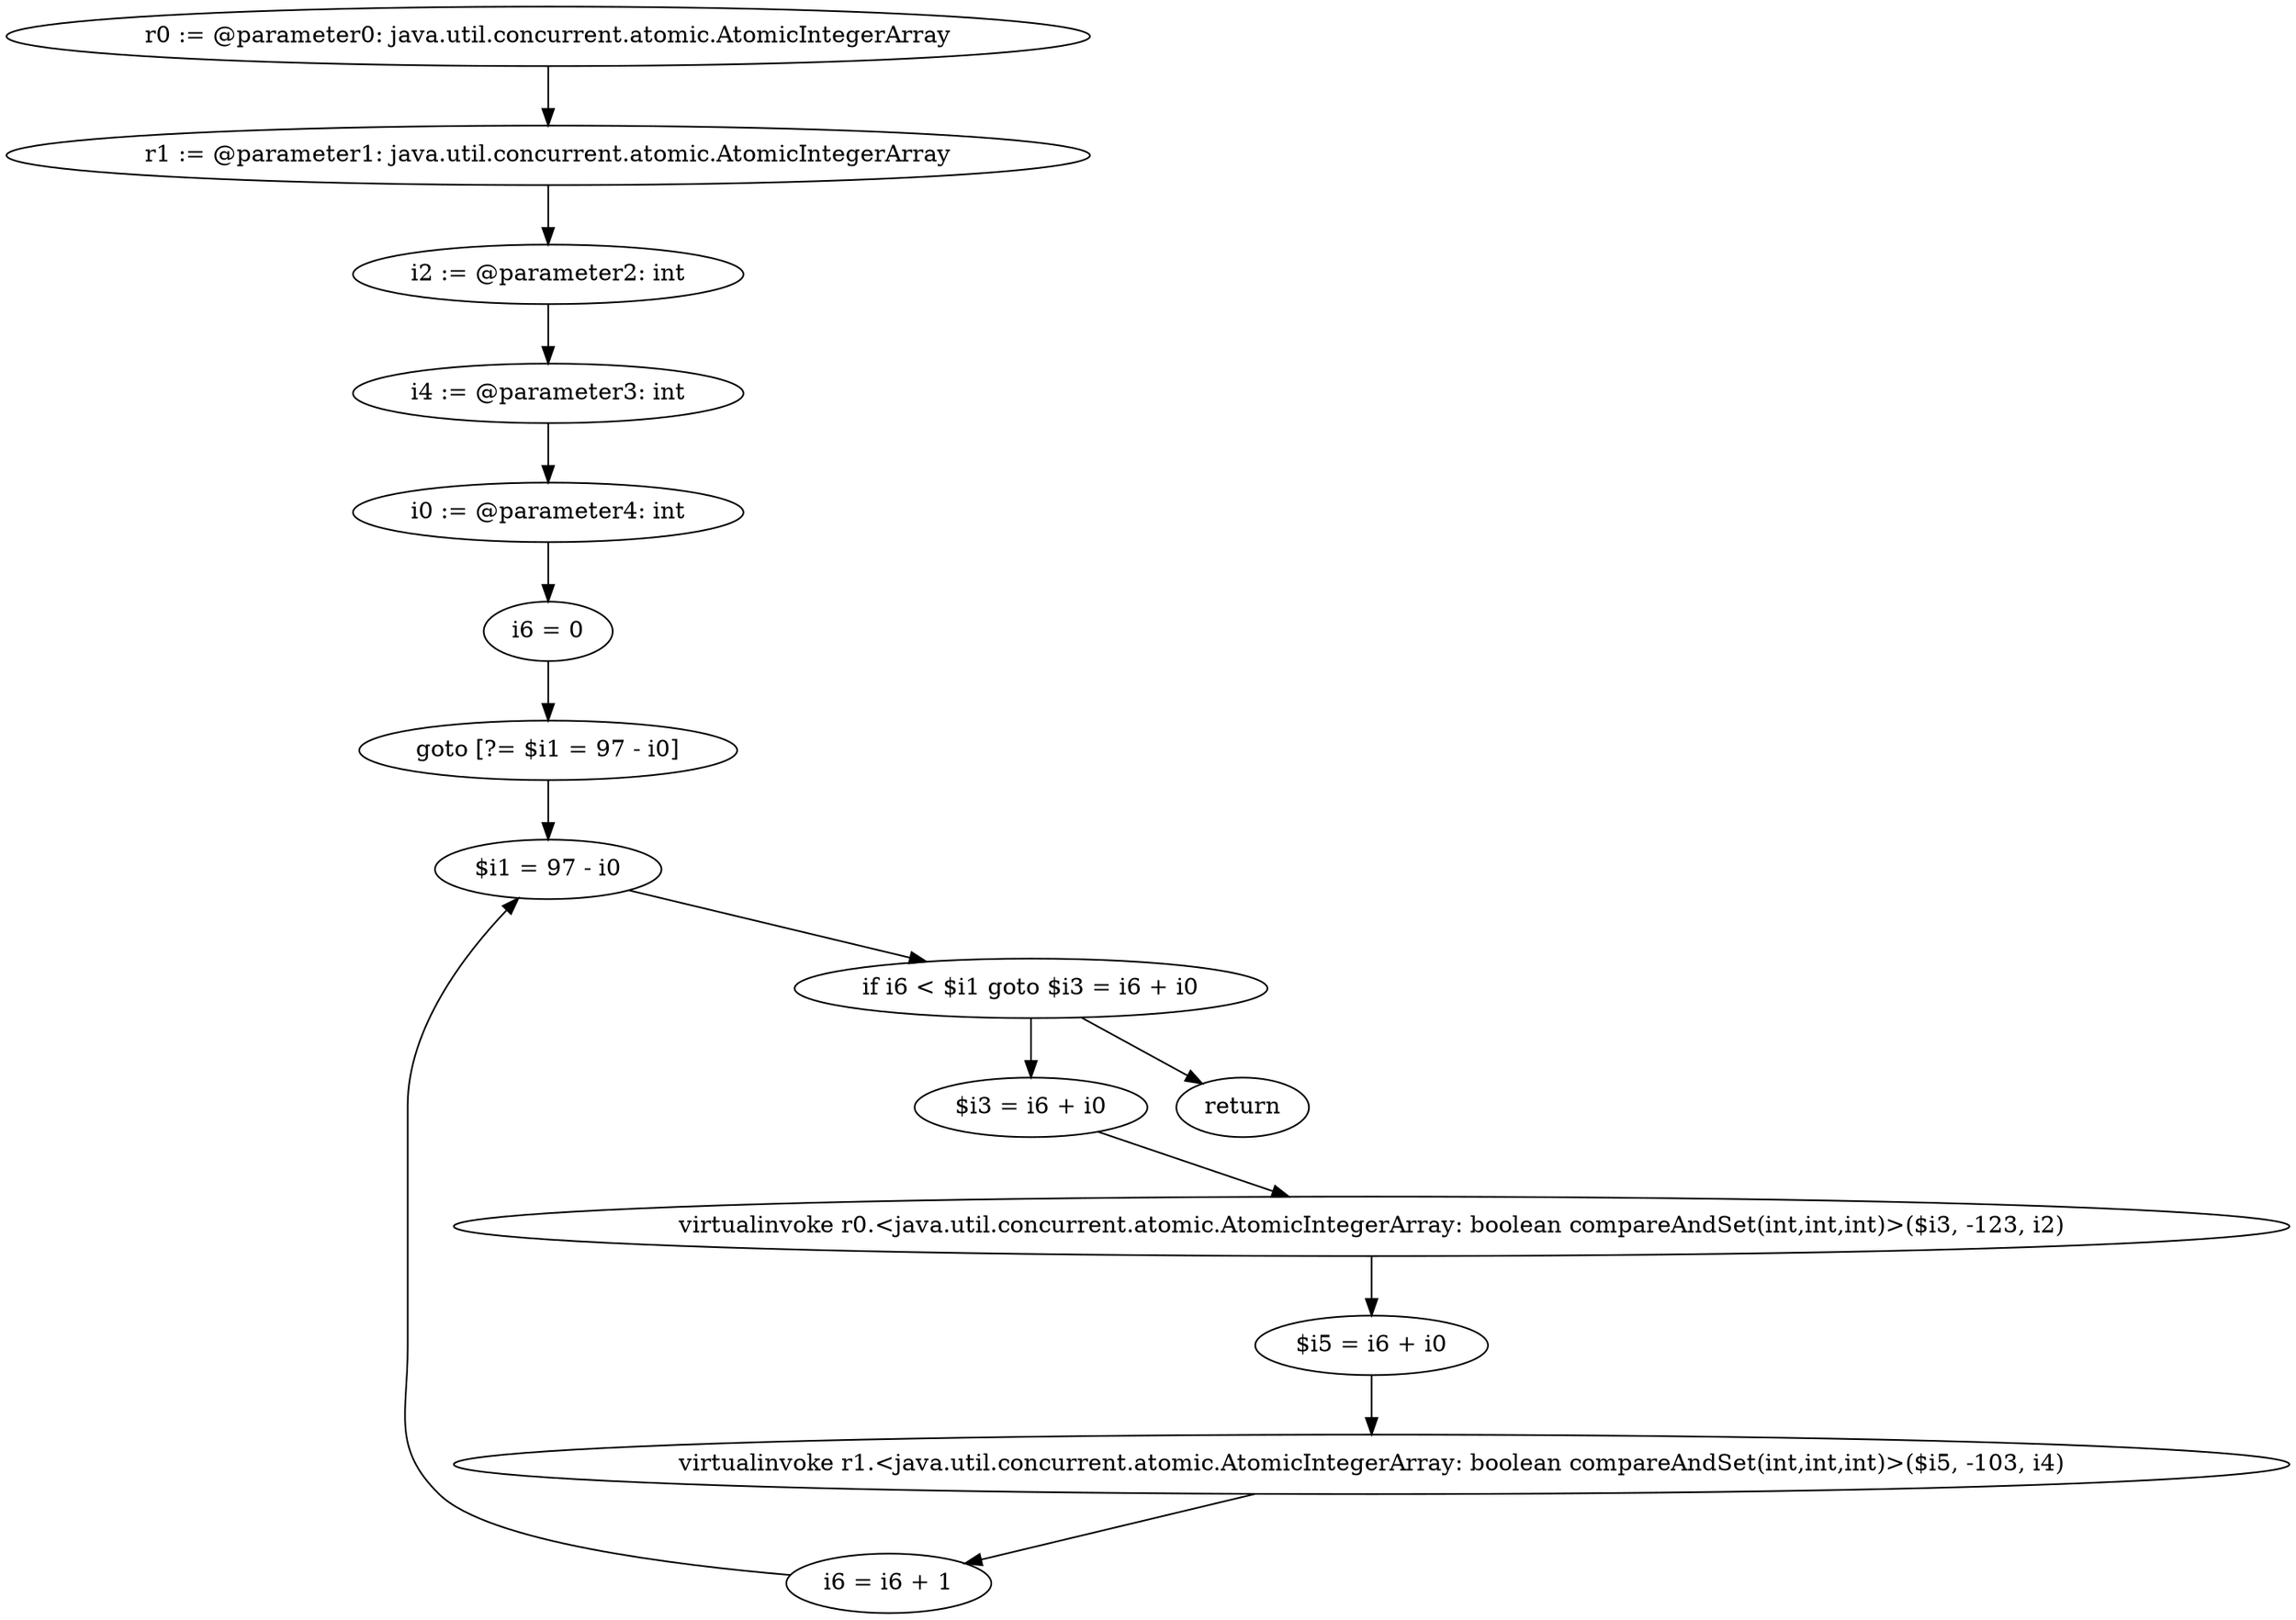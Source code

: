 digraph "unitGraph" {
    "r0 := @parameter0: java.util.concurrent.atomic.AtomicIntegerArray"
    "r1 := @parameter1: java.util.concurrent.atomic.AtomicIntegerArray"
    "i2 := @parameter2: int"
    "i4 := @parameter3: int"
    "i0 := @parameter4: int"
    "i6 = 0"
    "goto [?= $i1 = 97 - i0]"
    "$i3 = i6 + i0"
    "virtualinvoke r0.<java.util.concurrent.atomic.AtomicIntegerArray: boolean compareAndSet(int,int,int)>($i3, -123, i2)"
    "$i5 = i6 + i0"
    "virtualinvoke r1.<java.util.concurrent.atomic.AtomicIntegerArray: boolean compareAndSet(int,int,int)>($i5, -103, i4)"
    "i6 = i6 + 1"
    "$i1 = 97 - i0"
    "if i6 < $i1 goto $i3 = i6 + i0"
    "return"
    "r0 := @parameter0: java.util.concurrent.atomic.AtomicIntegerArray"->"r1 := @parameter1: java.util.concurrent.atomic.AtomicIntegerArray";
    "r1 := @parameter1: java.util.concurrent.atomic.AtomicIntegerArray"->"i2 := @parameter2: int";
    "i2 := @parameter2: int"->"i4 := @parameter3: int";
    "i4 := @parameter3: int"->"i0 := @parameter4: int";
    "i0 := @parameter4: int"->"i6 = 0";
    "i6 = 0"->"goto [?= $i1 = 97 - i0]";
    "goto [?= $i1 = 97 - i0]"->"$i1 = 97 - i0";
    "$i3 = i6 + i0"->"virtualinvoke r0.<java.util.concurrent.atomic.AtomicIntegerArray: boolean compareAndSet(int,int,int)>($i3, -123, i2)";
    "virtualinvoke r0.<java.util.concurrent.atomic.AtomicIntegerArray: boolean compareAndSet(int,int,int)>($i3, -123, i2)"->"$i5 = i6 + i0";
    "$i5 = i6 + i0"->"virtualinvoke r1.<java.util.concurrent.atomic.AtomicIntegerArray: boolean compareAndSet(int,int,int)>($i5, -103, i4)";
    "virtualinvoke r1.<java.util.concurrent.atomic.AtomicIntegerArray: boolean compareAndSet(int,int,int)>($i5, -103, i4)"->"i6 = i6 + 1";
    "i6 = i6 + 1"->"$i1 = 97 - i0";
    "$i1 = 97 - i0"->"if i6 < $i1 goto $i3 = i6 + i0";
    "if i6 < $i1 goto $i3 = i6 + i0"->"return";
    "if i6 < $i1 goto $i3 = i6 + i0"->"$i3 = i6 + i0";
}
